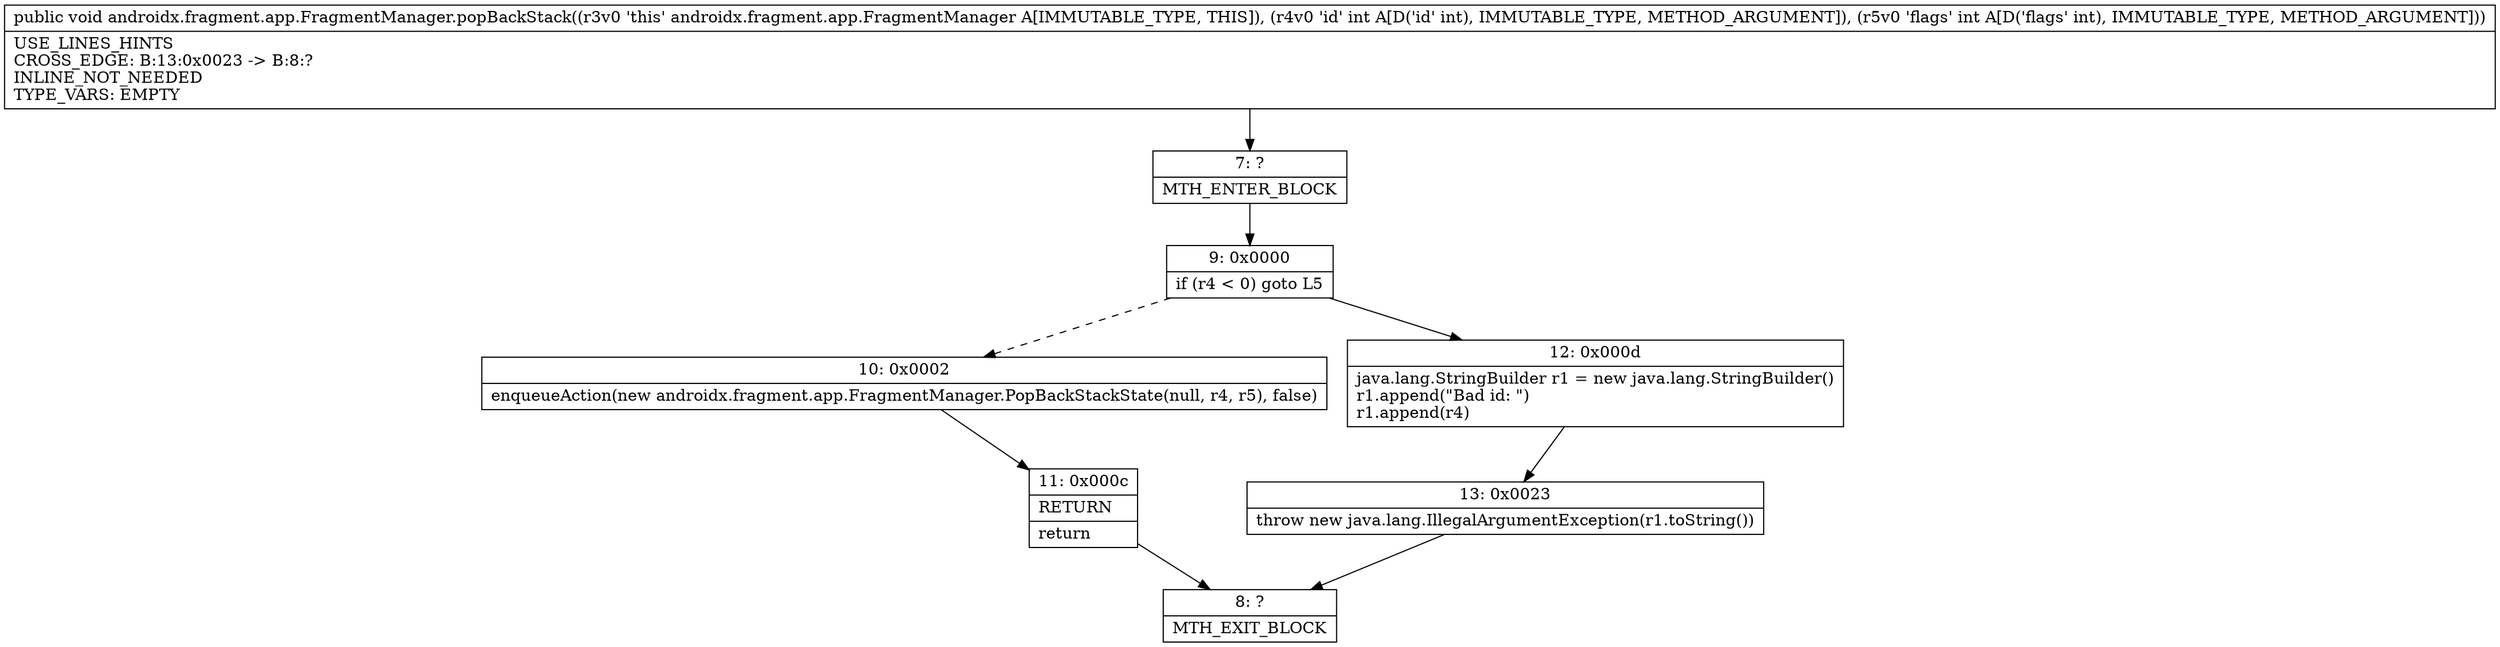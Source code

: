 digraph "CFG forandroidx.fragment.app.FragmentManager.popBackStack(II)V" {
Node_7 [shape=record,label="{7\:\ ?|MTH_ENTER_BLOCK\l}"];
Node_9 [shape=record,label="{9\:\ 0x0000|if (r4 \< 0) goto L5\l}"];
Node_10 [shape=record,label="{10\:\ 0x0002|enqueueAction(new androidx.fragment.app.FragmentManager.PopBackStackState(null, r4, r5), false)\l}"];
Node_11 [shape=record,label="{11\:\ 0x000c|RETURN\l|return\l}"];
Node_8 [shape=record,label="{8\:\ ?|MTH_EXIT_BLOCK\l}"];
Node_12 [shape=record,label="{12\:\ 0x000d|java.lang.StringBuilder r1 = new java.lang.StringBuilder()\lr1.append(\"Bad id: \")\lr1.append(r4)\l}"];
Node_13 [shape=record,label="{13\:\ 0x0023|throw new java.lang.IllegalArgumentException(r1.toString())\l}"];
MethodNode[shape=record,label="{public void androidx.fragment.app.FragmentManager.popBackStack((r3v0 'this' androidx.fragment.app.FragmentManager A[IMMUTABLE_TYPE, THIS]), (r4v0 'id' int A[D('id' int), IMMUTABLE_TYPE, METHOD_ARGUMENT]), (r5v0 'flags' int A[D('flags' int), IMMUTABLE_TYPE, METHOD_ARGUMENT]))  | USE_LINES_HINTS\lCROSS_EDGE: B:13:0x0023 \-\> B:8:?\lINLINE_NOT_NEEDED\lTYPE_VARS: EMPTY\l}"];
MethodNode -> Node_7;Node_7 -> Node_9;
Node_9 -> Node_10[style=dashed];
Node_9 -> Node_12;
Node_10 -> Node_11;
Node_11 -> Node_8;
Node_12 -> Node_13;
Node_13 -> Node_8;
}

